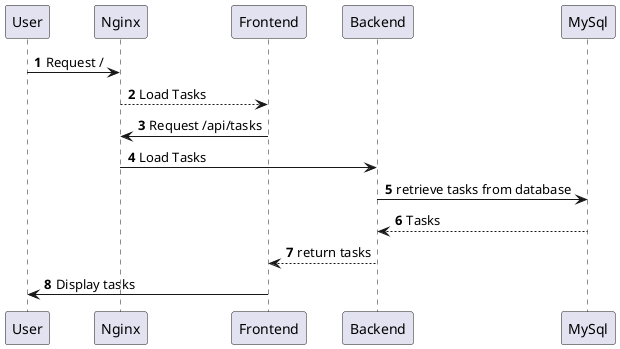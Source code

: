 @startuml
'https://plantuml.com/sequence-diagram

autonumber

User -> Nginx: Request /
Nginx --> Frontend: Load Tasks

Frontend -> Nginx : Request /api/tasks
Nginx -> Backend : Load Tasks

Backend -> MySql : retrieve tasks from database
MySql --> Backend : Tasks

Backend --> Frontend: return tasks
Frontend -> User: Display tasks
@enduml